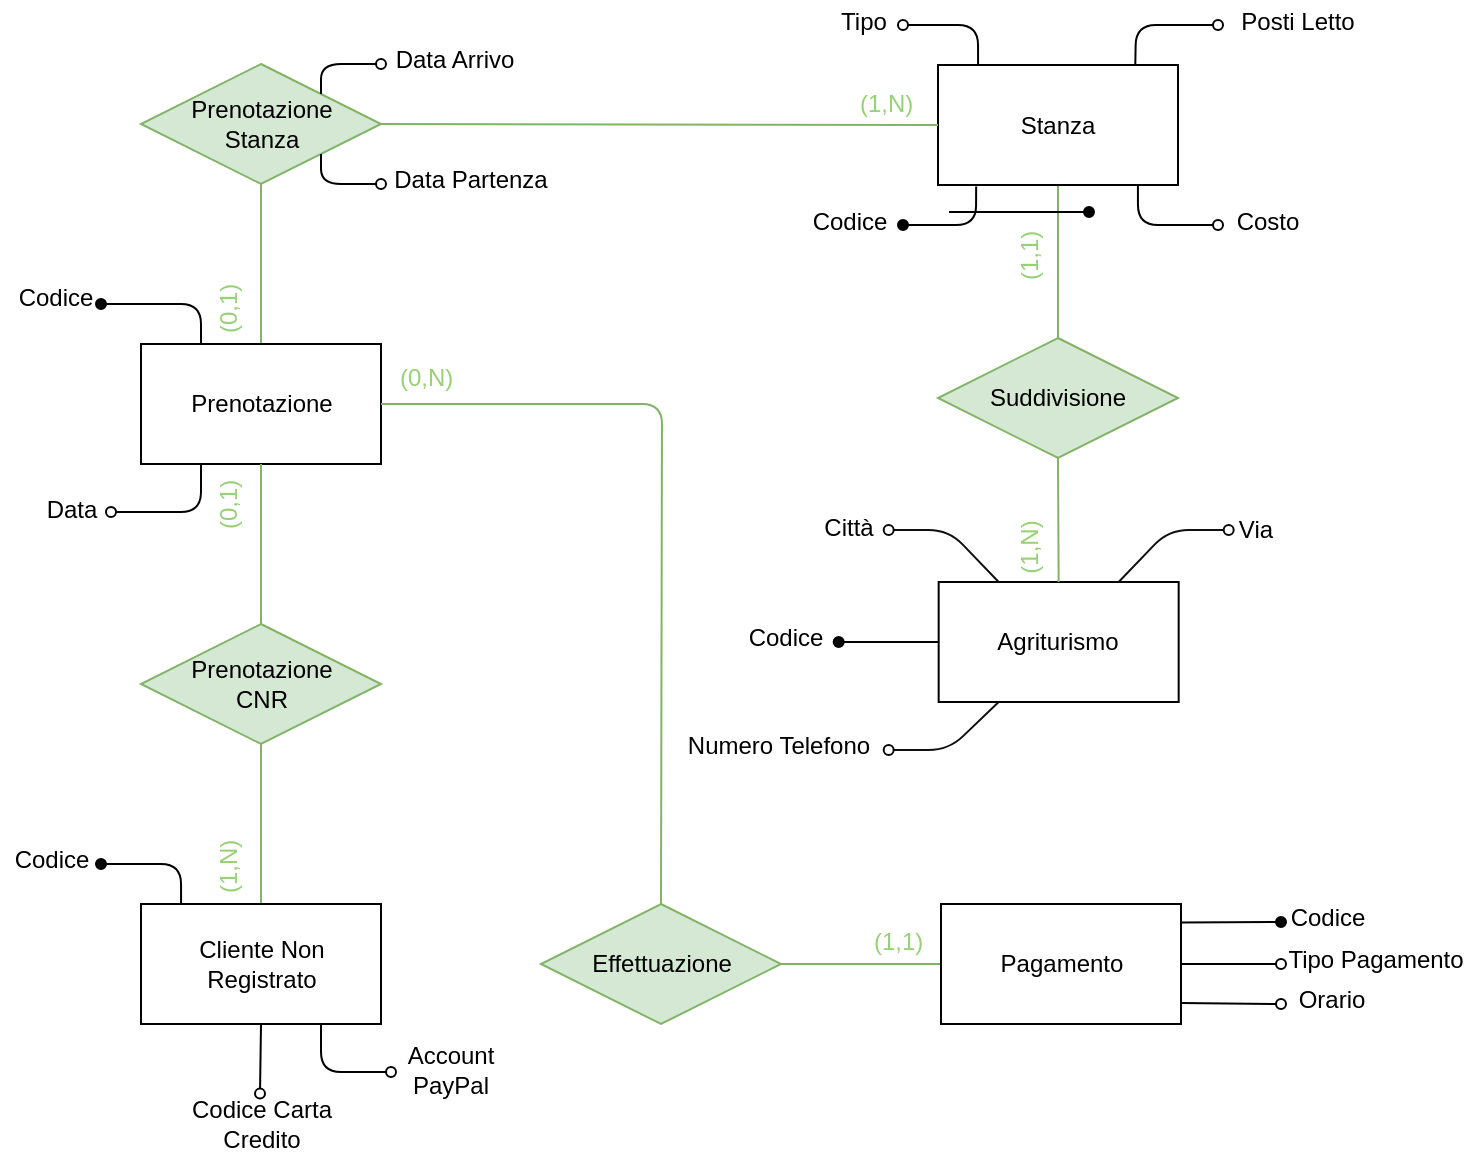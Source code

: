 <mxfile version="12.2.2" type="device" pages="1"><diagram id="N286xA00aJkE12AmxvrS" name="Page-1"><mxGraphModel dx="-1068" dy="-382" grid="1" gridSize="10" guides="1" tooltips="1" connect="1" arrows="1" fold="1" page="1" pageScale="1" pageWidth="1654" pageHeight="1169" math="0" shadow="0"><root><mxCell id="0"/><mxCell id="1" parent="0"/><mxCell id="Yu1iAKXQhkWqBQkgz5I7-36" value="Agriturismo" style="rounded=0;whiteSpace=wrap;html=1;" parent="1" vertex="1"><mxGeometry x="2210.333" y="2028" width="120" height="60" as="geometry"/></mxCell><mxCell id="s7lboc2Nnz2-sfcDgO3q-30" value="" style="endArrow=none;html=1;entryX=0.5;entryY=0;entryDx=0;entryDy=0;fillColor=#d5e8d4;strokeColor=#82b366;exitX=0.5;exitY=1;exitDx=0;exitDy=0;" parent="1" source="s7lboc2Nnz2-sfcDgO3q-31" target="Yu1iAKXQhkWqBQkgz5I7-36" edge="1"><mxGeometry width="50" height="50" relative="1" as="geometry"><mxPoint x="1540.5" y="1659" as="sourcePoint"/><mxPoint x="1220.5" y="1659" as="targetPoint"/></mxGeometry></mxCell><mxCell id="s7lboc2Nnz2-sfcDgO3q-31" value="Suddivisione" style="rhombus;whiteSpace=wrap;html=1;fillColor=#d5e8d4;strokeColor=#82b366;" parent="1" vertex="1"><mxGeometry x="2210" y="1906" width="120" height="60" as="geometry"/></mxCell><mxCell id="s7lboc2Nnz2-sfcDgO3q-32" value="" style="endArrow=none;html=1;fillColor=#d5e8d4;strokeColor=#82b366;exitX=0.5;exitY=0;exitDx=0;exitDy=0;entryX=0.5;entryY=1;entryDx=0;entryDy=0;" parent="1" source="s7lboc2Nnz2-sfcDgO3q-31" target="s7lboc2Nnz2-sfcDgO3q-33" edge="1"><mxGeometry width="50" height="50" relative="1" as="geometry"><mxPoint x="1620.5" y="1658" as="sourcePoint"/><mxPoint x="1700.5" y="1658" as="targetPoint"/></mxGeometry></mxCell><mxCell id="s7lboc2Nnz2-sfcDgO3q-33" value="Stanza" style="rounded=0;whiteSpace=wrap;html=1;" parent="1" vertex="1"><mxGeometry x="2210" y="1769.5" width="120" height="60" as="geometry"/></mxCell><mxCell id="s7lboc2Nnz2-sfcDgO3q-38" value="" style="endArrow=none;html=1;fillColor=#d5e8d4;strokeColor=#82b366;entryX=1;entryY=0.5;entryDx=0;entryDy=0;exitX=0;exitY=0.5;exitDx=0;exitDy=0;" parent="1" source="s7lboc2Nnz2-sfcDgO3q-33" target="s7lboc2Nnz2-sfcDgO3q-39" edge="1"><mxGeometry width="50" height="50" relative="1" as="geometry"><mxPoint x="1871.5" y="1689" as="sourcePoint"/><mxPoint x="1871.5" y="1769" as="targetPoint"/></mxGeometry></mxCell><mxCell id="s7lboc2Nnz2-sfcDgO3q-39" value="Prenotazione &lt;br&gt;Stanza" style="rhombus;whiteSpace=wrap;html=1;fillColor=#d5e8d4;strokeColor=#82b366;" parent="1" vertex="1"><mxGeometry x="1811.5" y="1769" width="120" height="60" as="geometry"/></mxCell><mxCell id="s7lboc2Nnz2-sfcDgO3q-40" value="" style="endArrow=none;html=1;fillColor=#d5e8d4;strokeColor=#82b366;" parent="1" edge="1"><mxGeometry width="50" height="50" relative="1" as="geometry"><mxPoint x="1871.5" y="1829" as="sourcePoint"/><mxPoint x="1871.5" y="1909" as="targetPoint"/></mxGeometry></mxCell><mxCell id="s7lboc2Nnz2-sfcDgO3q-41" value="Prenotazione" style="rounded=0;whiteSpace=wrap;html=1;" parent="1" vertex="1"><mxGeometry x="1811.5" y="1909" width="120" height="60" as="geometry"/></mxCell><mxCell id="s7lboc2Nnz2-sfcDgO3q-54" value="" style="endArrow=none;html=1;fillColor=#d5e8d4;strokeColor=#82b366;" parent="1" source="s7lboc2Nnz2-sfcDgO3q-41" edge="1"><mxGeometry width="50" height="50" relative="1" as="geometry"><mxPoint x="1871.5" y="1969" as="sourcePoint"/><mxPoint x="1871.5" y="2049" as="targetPoint"/></mxGeometry></mxCell><mxCell id="s7lboc2Nnz2-sfcDgO3q-55" value="Prenotazione &lt;br&gt;CNR" style="rhombus;whiteSpace=wrap;html=1;fillColor=#d5e8d4;strokeColor=#82b366;" parent="1" vertex="1"><mxGeometry x="1811.5" y="2049" width="120" height="60" as="geometry"/></mxCell><mxCell id="s7lboc2Nnz2-sfcDgO3q-56" value="" style="endArrow=none;html=1;fillColor=#d5e8d4;strokeColor=#82b366;" parent="1" edge="1"><mxGeometry width="50" height="50" relative="1" as="geometry"><mxPoint x="1871.5" y="2109" as="sourcePoint"/><mxPoint x="1871.5" y="2189" as="targetPoint"/></mxGeometry></mxCell><mxCell id="s7lboc2Nnz2-sfcDgO3q-67" value="Effettuazione" style="rhombus;whiteSpace=wrap;html=1;fillColor=#d5e8d4;strokeColor=#82b366;" parent="1" vertex="1"><mxGeometry x="2011.5" y="2189" width="120" height="60" as="geometry"/></mxCell><mxCell id="s7lboc2Nnz2-sfcDgO3q-68" value="" style="endArrow=none;html=1;fillColor=#d5e8d4;strokeColor=#82b366;" parent="1" edge="1"><mxGeometry width="50" height="50" relative="1" as="geometry"><mxPoint x="2211.5" y="2219" as="sourcePoint"/><mxPoint x="2131.5" y="2219" as="targetPoint"/></mxGeometry></mxCell><mxCell id="s7lboc2Nnz2-sfcDgO3q-69" value="Pagamento" style="rounded=0;whiteSpace=wrap;html=1;" parent="1" vertex="1"><mxGeometry x="2211.5" y="2189" width="120" height="60" as="geometry"/></mxCell><mxCell id="Jm9o6r41oGmRNSxybvqg-112" value="" style="endArrow=none;html=1;exitX=0.167;exitY=0.002;exitDx=0;exitDy=0;exitPerimeter=0;" parent="1" source="s7lboc2Nnz2-sfcDgO3q-33" target="kT8jEE8RPSaupHzfFdi2-6" edge="1"><mxGeometry width="50" height="50" relative="1" as="geometry"><mxPoint x="2230" y="1768.5" as="sourcePoint"/><mxPoint x="2192.5" y="1749.5" as="targetPoint"/><Array as="points"><mxPoint x="2230" y="1749.5"/></Array></mxGeometry></mxCell><mxCell id="Jm9o6r41oGmRNSxybvqg-113" value="" style="endArrow=none;html=1;entryX=0.159;entryY=1.012;entryDx=0;entryDy=0;entryPerimeter=0;" parent="1" source="kT8jEE8RPSaupHzfFdi2-5" target="s7lboc2Nnz2-sfcDgO3q-33" edge="1"><mxGeometry width="50" height="50" relative="1" as="geometry"><mxPoint x="2192.5" y="1849.5" as="sourcePoint"/><mxPoint x="2260" y="1839.5" as="targetPoint"/><Array as="points"><mxPoint x="2229" y="1849.5"/></Array></mxGeometry></mxCell><mxCell id="Jm9o6r41oGmRNSxybvqg-114" value="" style="endArrow=none;html=1;exitX=0.822;exitY=0.004;exitDx=0;exitDy=0;exitPerimeter=0;" parent="1" source="s7lboc2Nnz2-sfcDgO3q-33" target="Jm9o6r41oGmRNSxybvqg-118" edge="1"><mxGeometry width="50" height="50" relative="1" as="geometry"><mxPoint x="2270" y="1769.5" as="sourcePoint"/><mxPoint x="2350" y="1749.5" as="targetPoint"/><Array as="points"><mxPoint x="2309" y="1749.5"/></Array></mxGeometry></mxCell><mxCell id="Jm9o6r41oGmRNSxybvqg-115" value="" style="endArrow=none;html=1;entryX=0.833;entryY=1;entryDx=0;entryDy=0;entryPerimeter=0;" parent="1" source="Jm9o6r41oGmRNSxybvqg-119" target="s7lboc2Nnz2-sfcDgO3q-33" edge="1"><mxGeometry width="50" height="50" relative="1" as="geometry"><mxPoint x="2350" y="1849.5" as="sourcePoint"/><mxPoint x="2330" y="1829.5" as="targetPoint"/><Array as="points"><mxPoint x="2310" y="1849.5"/></Array></mxGeometry></mxCell><mxCell id="Jm9o6r41oGmRNSxybvqg-118" value="" style="ellipse;whiteSpace=wrap;html=1;aspect=fixed;fillColor=none;" parent="1" vertex="1"><mxGeometry x="2347.5" y="1747" width="5" height="5" as="geometry"/></mxCell><mxCell id="Jm9o6r41oGmRNSxybvqg-119" value="" style="ellipse;whiteSpace=wrap;html=1;aspect=fixed;fillColor=none;" parent="1" vertex="1"><mxGeometry x="2347.5" y="1847" width="5" height="5" as="geometry"/></mxCell><mxCell id="Jm9o6r41oGmRNSxybvqg-120" value="Tipo" style="text;html=1;strokeColor=none;fillColor=none;align=center;verticalAlign=middle;whiteSpace=wrap;rounded=0;" parent="1" vertex="1"><mxGeometry x="2152.5" y="1738" width="40" height="20" as="geometry"/></mxCell><mxCell id="Jm9o6r41oGmRNSxybvqg-123" value="Codice" style="text;html=1;strokeColor=none;fillColor=none;align=center;verticalAlign=middle;whiteSpace=wrap;rounded=0;" parent="1" vertex="1"><mxGeometry x="2146" y="1838" width="40" height="20" as="geometry"/></mxCell><mxCell id="Jm9o6r41oGmRNSxybvqg-124" value="Posti Letto" style="text;html=1;strokeColor=none;fillColor=none;align=center;verticalAlign=middle;whiteSpace=wrap;rounded=0;" parent="1" vertex="1"><mxGeometry x="2360" y="1737.5" width="60" height="20" as="geometry"/></mxCell><mxCell id="Jm9o6r41oGmRNSxybvqg-125" value="Costo" style="text;html=1;strokeColor=none;fillColor=none;align=center;verticalAlign=middle;whiteSpace=wrap;rounded=0;" parent="1" vertex="1"><mxGeometry x="2350" y="1837.5" width="50" height="20" as="geometry"/></mxCell><mxCell id="Jm9o6r41oGmRNSxybvqg-126" value="" style="endArrow=none;html=1;exitX=1;exitY=0;exitDx=0;exitDy=0;" parent="1" source="s7lboc2Nnz2-sfcDgO3q-39" target="Jm9o6r41oGmRNSxybvqg-130" edge="1"><mxGeometry width="50" height="50" relative="1" as="geometry"><mxPoint x="1901.5" y="1799" as="sourcePoint"/><mxPoint x="1931.5" y="1769" as="targetPoint"/><Array as="points"><mxPoint x="1901.5" y="1769"/></Array></mxGeometry></mxCell><mxCell id="Jm9o6r41oGmRNSxybvqg-127" value="" style="endArrow=none;html=1;exitX=1;exitY=1;exitDx=0;exitDy=0;" parent="1" source="s7lboc2Nnz2-sfcDgO3q-39" target="Jm9o6r41oGmRNSxybvqg-134" edge="1"><mxGeometry width="50" height="50" relative="1" as="geometry"><mxPoint x="1891.5" y="1859" as="sourcePoint"/><mxPoint x="1931.5" y="1829" as="targetPoint"/><Array as="points"><mxPoint x="1901.5" y="1829"/></Array></mxGeometry></mxCell><mxCell id="Jm9o6r41oGmRNSxybvqg-130" value="" style="ellipse;whiteSpace=wrap;html=1;aspect=fixed;fillColor=none;" parent="1" vertex="1"><mxGeometry x="1929" y="1766.5" width="5" height="5" as="geometry"/></mxCell><mxCell id="Jm9o6r41oGmRNSxybvqg-134" value="" style="ellipse;whiteSpace=wrap;html=1;aspect=fixed;fillColor=none;" parent="1" vertex="1"><mxGeometry x="1929" y="1826.5" width="5" height="5" as="geometry"/></mxCell><mxCell id="Jm9o6r41oGmRNSxybvqg-135" value="Data Arrivo" style="text;html=1;strokeColor=none;fillColor=none;align=center;verticalAlign=middle;whiteSpace=wrap;rounded=0;" parent="1" vertex="1"><mxGeometry x="1934.5" y="1757" width="67" height="20" as="geometry"/></mxCell><mxCell id="Jm9o6r41oGmRNSxybvqg-136" value="Data Partenza" style="text;html=1;strokeColor=none;fillColor=none;align=center;verticalAlign=middle;whiteSpace=wrap;rounded=0;" parent="1" vertex="1"><mxGeometry x="1933" y="1817" width="87" height="20" as="geometry"/></mxCell><mxCell id="Jm9o6r41oGmRNSxybvqg-137" value="" style="endArrow=none;html=1;exitX=0.25;exitY=0;exitDx=0;exitDy=0;" parent="1" source="s7lboc2Nnz2-sfcDgO3q-41" target="Jm9o6r41oGmRNSxybvqg-138" edge="1"><mxGeometry width="50" height="50" relative="1" as="geometry"><mxPoint x="1831.5" y="1908" as="sourcePoint"/><mxPoint x="1791.5" y="1889" as="targetPoint"/><Array as="points"><mxPoint x="1841.5" y="1889"/></Array></mxGeometry></mxCell><mxCell id="Jm9o6r41oGmRNSxybvqg-138" value="" style="ellipse;whiteSpace=wrap;html=1;aspect=fixed;fillColor=#080808;" parent="1" vertex="1"><mxGeometry x="1789" y="1886.5" width="5" height="5" as="geometry"/></mxCell><mxCell id="Jm9o6r41oGmRNSxybvqg-139" value="Codice" style="text;html=1;strokeColor=none;fillColor=none;align=center;verticalAlign=middle;whiteSpace=wrap;rounded=0;" parent="1" vertex="1"><mxGeometry x="1749" y="1876" width="40" height="20" as="geometry"/></mxCell><mxCell id="Jm9o6r41oGmRNSxybvqg-173" value="" style="endArrow=none;html=1;exitX=0.999;exitY=0.155;exitDx=0;exitDy=0;exitPerimeter=0;" parent="1" source="s7lboc2Nnz2-sfcDgO3q-69" target="Jm9o6r41oGmRNSxybvqg-177" edge="1"><mxGeometry width="50" height="50" relative="1" as="geometry"><mxPoint x="2331.5" y="2229" as="sourcePoint"/><mxPoint x="2381.5" y="2198" as="targetPoint"/></mxGeometry></mxCell><mxCell id="Jm9o6r41oGmRNSxybvqg-174" value="" style="endArrow=none;html=1;exitX=1;exitY=0.5;exitDx=0;exitDy=0;" parent="1" source="s7lboc2Nnz2-sfcDgO3q-69" target="Jm9o6r41oGmRNSxybvqg-178" edge="1"><mxGeometry width="50" height="50" relative="1" as="geometry"><mxPoint x="2331.5" y="2279" as="sourcePoint"/><mxPoint x="2381.5" y="2219" as="targetPoint"/></mxGeometry></mxCell><mxCell id="Jm9o6r41oGmRNSxybvqg-175" value="" style="endArrow=none;html=1;exitX=1;exitY=0.826;exitDx=0;exitDy=0;exitPerimeter=0;" parent="1" source="s7lboc2Nnz2-sfcDgO3q-69" target="Jm9o6r41oGmRNSxybvqg-179" edge="1"><mxGeometry width="50" height="50" relative="1" as="geometry"><mxPoint x="2331.5" y="2279" as="sourcePoint"/><mxPoint x="2381.5" y="2239" as="targetPoint"/></mxGeometry></mxCell><mxCell id="Jm9o6r41oGmRNSxybvqg-177" value="" style="ellipse;whiteSpace=wrap;html=1;aspect=fixed;fillColor=#080808;" parent="1" vertex="1"><mxGeometry x="2379" y="2195.5" width="5" height="5" as="geometry"/></mxCell><mxCell id="Jm9o6r41oGmRNSxybvqg-178" value="" style="ellipse;whiteSpace=wrap;html=1;aspect=fixed;fillColor=none;" parent="1" vertex="1"><mxGeometry x="2379" y="2216.5" width="5" height="5" as="geometry"/></mxCell><mxCell id="Jm9o6r41oGmRNSxybvqg-179" value="" style="ellipse;whiteSpace=wrap;html=1;aspect=fixed;fillColor=none;" parent="1" vertex="1"><mxGeometry x="2379" y="2236.5" width="5" height="5" as="geometry"/></mxCell><mxCell id="Jm9o6r41oGmRNSxybvqg-181" value="Codice" style="text;html=1;strokeColor=none;fillColor=none;align=center;verticalAlign=middle;whiteSpace=wrap;rounded=0;" parent="1" vertex="1"><mxGeometry x="2384.5" y="2186" width="40" height="20" as="geometry"/></mxCell><mxCell id="Jm9o6r41oGmRNSxybvqg-182" value="Tipo Pagamento" style="text;html=1;strokeColor=none;fillColor=none;align=center;verticalAlign=middle;whiteSpace=wrap;rounded=0;" parent="1" vertex="1"><mxGeometry x="2384" y="2207" width="90" height="20" as="geometry"/></mxCell><mxCell id="Jm9o6r41oGmRNSxybvqg-183" value="Orario" style="text;html=1;strokeColor=none;fillColor=none;align=center;verticalAlign=middle;whiteSpace=wrap;rounded=0;" parent="1" vertex="1"><mxGeometry x="2386.5" y="2227" width="40" height="20" as="geometry"/></mxCell><mxCell id="Jm9o6r41oGmRNSxybvqg-250" value="" style="endArrow=none;html=1;entryX=0;entryY=0.5;entryDx=0;entryDy=0;" parent="1" source="Jm9o6r41oGmRNSxybvqg-251" target="Yu1iAKXQhkWqBQkgz5I7-36" edge="1"><mxGeometry width="50" height="50" relative="1" as="geometry"><mxPoint x="2160.333" y="2058" as="sourcePoint"/><mxPoint x="2200.333" y="2038" as="targetPoint"/></mxGeometry></mxCell><mxCell id="Jm9o6r41oGmRNSxybvqg-251" value="" style="ellipse;whiteSpace=wrap;html=1;aspect=fixed;fillColor=#080808;" parent="1" vertex="1"><mxGeometry x="2157.833" y="2055.5" width="5" height="5" as="geometry"/></mxCell><mxCell id="Jm9o6r41oGmRNSxybvqg-252" value="Codice" style="text;html=1;strokeColor=none;fillColor=none;align=center;verticalAlign=middle;whiteSpace=wrap;rounded=0;" parent="1" vertex="1"><mxGeometry x="2113.833" y="2045.5" width="40" height="20" as="geometry"/></mxCell><mxCell id="yNUDIn1CMJoVuC1vM4s3-93" value="(1,N)" style="text;html=1;resizable=0;points=[];autosize=1;align=left;verticalAlign=top;spacingTop=-4;fontColor=#97D077;rotation=-90;" parent="1" vertex="1"><mxGeometry x="2235.333" y="1995.5" width="40" height="20" as="geometry"/></mxCell><mxCell id="yNUDIn1CMJoVuC1vM4s3-94" value="(1,N)" style="text;html=1;resizable=0;points=[];autosize=1;align=left;verticalAlign=top;spacingTop=-4;fontColor=#97D077;" parent="1" vertex="1"><mxGeometry x="2168.5" y="1779" width="40" height="20" as="geometry"/></mxCell><mxCell id="yNUDIn1CMJoVuC1vM4s3-95" value="(1,1)" style="text;html=1;resizable=0;points=[];autosize=1;align=left;verticalAlign=top;spacingTop=-4;fontColor=#97D077;rotation=-90;" parent="1" vertex="1"><mxGeometry x="2235.5" y="1849.5" width="40" height="20" as="geometry"/></mxCell><mxCell id="yNUDIn1CMJoVuC1vM4s3-96" value="(0,1)" style="text;html=1;resizable=0;points=[];autosize=1;align=left;verticalAlign=top;spacingTop=-4;fontColor=#97D077;rotation=-90;" parent="1" vertex="1"><mxGeometry x="1835.5" y="1876" width="40" height="20" as="geometry"/></mxCell><mxCell id="yNUDIn1CMJoVuC1vM4s3-97" value="(0,1)" style="text;html=1;resizable=0;points=[];autosize=1;align=left;verticalAlign=top;spacingTop=-4;fontColor=#97D077;rotation=-90;" parent="1" vertex="1"><mxGeometry x="1835.5" y="1974" width="40" height="20" as="geometry"/></mxCell><mxCell id="yNUDIn1CMJoVuC1vM4s3-100" value="(1,1)" style="text;html=1;resizable=0;points=[];autosize=1;align=left;verticalAlign=top;spacingTop=-4;fontColor=#97D077;" parent="1" vertex="1"><mxGeometry x="2175.5" y="2198" width="40" height="20" as="geometry"/></mxCell><mxCell id="3fW1jWqL18Vr12-4Pgog-1" value="Cliente Non&lt;br&gt;Registrato" style="rounded=0;whiteSpace=wrap;html=1;" parent="1" vertex="1"><mxGeometry x="1811.5" y="2189" width="120" height="60" as="geometry"/></mxCell><mxCell id="3fW1jWqL18Vr12-4Pgog-2" value="" style="endArrow=none;html=1;fillColor=#d5e8d4;strokeColor=#82b366;entryX=1;entryY=0.5;entryDx=0;entryDy=0;exitX=0.5;exitY=0;exitDx=0;exitDy=0;" parent="1" edge="1" target="s7lboc2Nnz2-sfcDgO3q-41" source="s7lboc2Nnz2-sfcDgO3q-67"><mxGeometry width="50" height="50" relative="1" as="geometry"><mxPoint x="2070" y="2180" as="sourcePoint"/><mxPoint x="1931.5" y="2219" as="targetPoint"/><Array as="points"><mxPoint x="2072" y="1939"/></Array></mxGeometry></mxCell><mxCell id="3fW1jWqL18Vr12-4Pgog-3" value="" style="endArrow=none;html=1;exitX=0.167;exitY=0;exitDx=0;exitDy=0;exitPerimeter=0;" parent="1" source="3fW1jWqL18Vr12-4Pgog-1" target="3fW1jWqL18Vr12-4Pgog-4" edge="1"><mxGeometry width="50" height="50" relative="1" as="geometry"><mxPoint x="1831.5" y="2187" as="sourcePoint"/><mxPoint x="1791.5" y="2169" as="targetPoint"/><Array as="points"><mxPoint x="1831.5" y="2169"/></Array></mxGeometry></mxCell><mxCell id="3fW1jWqL18Vr12-4Pgog-4" value="" style="ellipse;whiteSpace=wrap;html=1;aspect=fixed;fillColor=#080808;" parent="1" vertex="1"><mxGeometry x="1789" y="2166.5" width="5" height="5" as="geometry"/></mxCell><mxCell id="3fW1jWqL18Vr12-4Pgog-5" value="Codice" style="text;html=1;strokeColor=none;fillColor=none;align=center;verticalAlign=middle;whiteSpace=wrap;rounded=0;" parent="1" vertex="1"><mxGeometry x="1741.5" y="2157" width="50" height="20" as="geometry"/></mxCell><mxCell id="3fW1jWqL18Vr12-4Pgog-9" value="" style="endArrow=none;html=1;entryX=0.5;entryY=1;entryDx=0;entryDy=0;" parent="1" source="3fW1jWqL18Vr12-4Pgog-20" target="3fW1jWqL18Vr12-4Pgog-1" edge="1"><mxGeometry width="50" height="50" relative="1" as="geometry"><mxPoint x="1871.5" y="2283" as="sourcePoint"/><mxPoint x="1835.5" y="2261.31" as="targetPoint"/><Array as="points"/></mxGeometry></mxCell><mxCell id="3fW1jWqL18Vr12-4Pgog-16" value="Codice Carta &lt;br&gt;Credito" style="text;html=1;strokeColor=none;fillColor=none;align=center;verticalAlign=middle;whiteSpace=wrap;rounded=0;" parent="1" vertex="1"><mxGeometry x="1812.5" y="2288.81" width="118" height="20" as="geometry"/></mxCell><mxCell id="3fW1jWqL18Vr12-4Pgog-17" value="(1,N)" style="text;html=1;resizable=0;points=[];autosize=1;align=left;verticalAlign=top;spacingTop=-4;fontColor=#97D077;rotation=-90;" parent="1" vertex="1"><mxGeometry x="1835.5" y="2156" width="40" height="20" as="geometry"/></mxCell><mxCell id="3fW1jWqL18Vr12-4Pgog-18" value="(0,N)" style="text;html=1;resizable=0;points=[];autosize=1;align=left;verticalAlign=top;spacingTop=-4;fontColor=#97D077;" parent="1" vertex="1"><mxGeometry x="1939" y="1916" width="40" height="20" as="geometry"/></mxCell><mxCell id="3fW1jWqL18Vr12-4Pgog-20" value="" style="ellipse;whiteSpace=wrap;html=1;aspect=fixed;fillColor=none;" parent="1" vertex="1"><mxGeometry x="1868.5" y="2281.31" width="5" height="5" as="geometry"/></mxCell><mxCell id="JzuWFVAyy9Z4bs7OOG_I-55" value="" style="endArrow=none;html=1;entryX=0.75;entryY=1;entryDx=0;entryDy=0;" parent="1" source="JzuWFVAyy9Z4bs7OOG_I-56" target="3fW1jWqL18Vr12-4Pgog-1" edge="1"><mxGeometry width="50" height="50" relative="1" as="geometry"><mxPoint x="1936.5" y="2273" as="sourcePoint"/><mxPoint x="2046.5" y="2283" as="targetPoint"/><Array as="points"><mxPoint x="1901.5" y="2273"/></Array></mxGeometry></mxCell><mxCell id="JzuWFVAyy9Z4bs7OOG_I-56" value="" style="ellipse;whiteSpace=wrap;html=1;aspect=fixed;" parent="1" vertex="1"><mxGeometry x="1934" y="2270.5" width="5" height="5" as="geometry"/></mxCell><mxCell id="JzuWFVAyy9Z4bs7OOG_I-57" value="&lt;font style=&quot;font-size: 12px&quot;&gt;Account PayPal&lt;/font&gt;" style="text;html=1;strokeColor=none;fillColor=none;align=center;verticalAlign=middle;whiteSpace=wrap;rounded=0;" parent="1" vertex="1"><mxGeometry x="1943.5" y="2262" width="45" height="20" as="geometry"/></mxCell><mxCell id="zom-mO-vnvJxJidYGtsn-42" value="" style="endArrow=none;html=1;entryX=0.25;entryY=1;entryDx=0;entryDy=0;" parent="1" source="zom-mO-vnvJxJidYGtsn-45" target="s7lboc2Nnz2-sfcDgO3q-41" edge="1"><mxGeometry width="50" height="50" relative="1" as="geometry"><mxPoint x="1796.5" y="1993" as="sourcePoint"/><mxPoint x="1806.5" y="1973" as="targetPoint"/><Array as="points"><mxPoint x="1841.5" y="1993"/></Array></mxGeometry></mxCell><mxCell id="zom-mO-vnvJxJidYGtsn-45" value="" style="ellipse;whiteSpace=wrap;html=1;aspect=fixed;" parent="1" vertex="1"><mxGeometry x="1794.0" y="1990.5" width="5" height="5" as="geometry"/></mxCell><mxCell id="zom-mO-vnvJxJidYGtsn-46" value="Data" style="text;html=1;strokeColor=none;fillColor=none;align=center;verticalAlign=middle;whiteSpace=wrap;rounded=0;" parent="1" vertex="1"><mxGeometry x="1756.5" y="1981.5" width="40" height="20" as="geometry"/></mxCell><mxCell id="jepXnJmce8L1VkRJNo3c-1" value="" style="endArrow=none;html=1;strokeColor=#0F0F0F;strokeWidth=1;exitX=0.25;exitY=0;exitDx=0;exitDy=0;" parent="1" source="Yu1iAKXQhkWqBQkgz5I7-36" target="jepXnJmce8L1VkRJNo3c-14" edge="1"><mxGeometry width="50" height="50" relative="1" as="geometry"><mxPoint x="2225.333" y="2022" as="sourcePoint"/><mxPoint x="2185.333" y="2002" as="targetPoint"/><Array as="points"><mxPoint x="2215.333" y="2002"/></Array></mxGeometry></mxCell><mxCell id="jepXnJmce8L1VkRJNo3c-3" value="&lt;font style=&quot;font-size: 12px&quot;&gt;Città&lt;/font&gt;" style="text;html=1;strokeColor=none;fillColor=none;align=center;verticalAlign=middle;whiteSpace=wrap;rounded=0;" parent="1" vertex="1"><mxGeometry x="2142.833" y="1990.5" width="45" height="20" as="geometry"/></mxCell><mxCell id="jepXnJmce8L1VkRJNo3c-4" value="" style="endArrow=none;html=1;strokeColor=#0F0F0F;strokeWidth=1;exitX=0.75;exitY=0;exitDx=0;exitDy=0;" parent="1" source="Yu1iAKXQhkWqBQkgz5I7-36" target="jepXnJmce8L1VkRJNo3c-17" edge="1"><mxGeometry width="50" height="50" relative="1" as="geometry"><mxPoint x="2295.333" y="2042" as="sourcePoint"/><mxPoint x="2355.333" y="2002" as="targetPoint"/><Array as="points"><mxPoint x="2325.333" y="2002"/></Array></mxGeometry></mxCell><mxCell id="jepXnJmce8L1VkRJNo3c-8" value="Via" style="text;html=1;strokeColor=none;fillColor=none;align=center;verticalAlign=middle;whiteSpace=wrap;rounded=0;" parent="1" vertex="1"><mxGeometry x="2348.833" y="1992" width="40" height="20" as="geometry"/></mxCell><mxCell id="jepXnJmce8L1VkRJNo3c-9" value="" style="endArrow=none;html=1;strokeColor=#0F0F0F;strokeWidth=1;entryX=0.25;entryY=1;entryDx=0;entryDy=0;" parent="1" source="jepXnJmce8L1VkRJNo3c-10" target="Yu1iAKXQhkWqBQkgz5I7-36" edge="1"><mxGeometry width="50" height="50" relative="1" as="geometry"><mxPoint x="2185.333" y="2112" as="sourcePoint"/><mxPoint x="2345.333" y="2102" as="targetPoint"/><Array as="points"><mxPoint x="2215.333" y="2112"/></Array></mxGeometry></mxCell><mxCell id="jepXnJmce8L1VkRJNo3c-10" value="" style="ellipse;whiteSpace=wrap;html=1;aspect=fixed;strokeColor=#080808;fillColor=#FFFFFF;" parent="1" vertex="1"><mxGeometry x="2182.833" y="2109.5" width="5" height="5" as="geometry"/></mxCell><mxCell id="jepXnJmce8L1VkRJNo3c-11" value="&lt;font style=&quot;font-size: 12px&quot;&gt;Numero Telefono&lt;/font&gt;" style="text;html=1;strokeColor=none;fillColor=none;align=center;verticalAlign=middle;whiteSpace=wrap;rounded=0;" parent="1" vertex="1"><mxGeometry x="2080.333" y="2100" width="101" height="20" as="geometry"/></mxCell><mxCell id="jepXnJmce8L1VkRJNo3c-14" value="" style="ellipse;whiteSpace=wrap;html=1;aspect=fixed;strokeColor=#080808;fillColor=#FFFFFF;" parent="1" vertex="1"><mxGeometry x="2182.833" y="1999.5" width="5" height="5" as="geometry"/></mxCell><mxCell id="jepXnJmce8L1VkRJNo3c-17" value="" style="ellipse;whiteSpace=wrap;html=1;aspect=fixed;strokeColor=#080808;fillColor=#FFFFFF;" parent="1" vertex="1"><mxGeometry x="2352.833" y="1999.5" width="5" height="5" as="geometry"/></mxCell><mxCell id="yV5JFpnecyF-gs6Q5-UT-1" value="" style="endArrow=none;html=1;" parent="1" source="kT8jEE8RPSaupHzfFdi2-1" edge="1"><mxGeometry width="50" height="50" relative="1" as="geometry"><mxPoint x="2285.5" y="1843" as="sourcePoint"/><mxPoint x="2215.5" y="1843" as="targetPoint"/><Array as="points"><mxPoint x="2243.5" y="1843"/></Array></mxGeometry></mxCell><mxCell id="kT8jEE8RPSaupHzfFdi2-1" value="" style="ellipse;whiteSpace=wrap;html=1;aspect=fixed;fillColor=#000000;" parent="1" vertex="1"><mxGeometry x="2283" y="1840.5" width="5" height="5" as="geometry"/></mxCell><mxCell id="kT8jEE8RPSaupHzfFdi2-5" value="" style="ellipse;whiteSpace=wrap;html=1;aspect=fixed;fillColor=#000000;" parent="1" vertex="1"><mxGeometry x="2190" y="1847" width="5" height="5" as="geometry"/></mxCell><mxCell id="kT8jEE8RPSaupHzfFdi2-6" value="" style="ellipse;whiteSpace=wrap;html=1;aspect=fixed;" parent="1" vertex="1"><mxGeometry x="2190" y="1747" width="5" height="5" as="geometry"/></mxCell></root></mxGraphModel></diagram></mxfile>